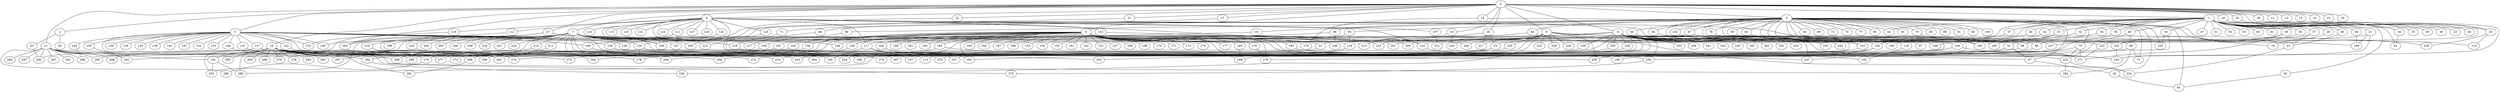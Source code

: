 
graph graphname {
    0 -- 1
0 -- 2
0 -- 3
0 -- 4
0 -- 5
0 -- 6
0 -- 7
0 -- 8
0 -- 9
0 -- 10
0 -- 11
0 -- 12
0 -- 13
0 -- 14
0 -- 15
0 -- 16
0 -- 17
0 -- 18
0 -- 19
0 -- 20
0 -- 21
0 -- 22
0 -- 23
0 -- 24
0 -- 25
0 -- 26
0 -- 27
0 -- 28
0 -- 260
1 -- 29
1 -- 30
1 -- 31
1 -- 32
1 -- 33
1 -- 34
1 -- 35
1 -- 36
1 -- 37
1 -- 38
1 -- 39
1 -- 40
1 -- 41
1 -- 42
1 -- 43
1 -- 44
1 -- 45
1 -- 46
1 -- 47
1 -- 48
1 -- 49
1 -- 50
1 -- 51
1 -- 52
1 -- 53
1 -- 54
1 -- 55
1 -- 56
1 -- 57
1 -- 58
1 -- 59
1 -- 60
1 -- 61
2 -- 62
2 -- 63
3 -- 64
3 -- 65
3 -- 66
3 -- 67
3 -- 68
3 -- 69
3 -- 70
3 -- 71
3 -- 72
3 -- 73
3 -- 74
3 -- 75
3 -- 76
3 -- 77
3 -- 78
3 -- 79
3 -- 80
3 -- 81
3 -- 82
3 -- 83
3 -- 84
3 -- 85
3 -- 86
3 -- 87
3 -- 88
3 -- 89
3 -- 90
3 -- 91
3 -- 92
3 -- 93
3 -- 94
3 -- 95
3 -- 96
3 -- 97
3 -- 98
3 -- 99
3 -- 100
3 -- 101
3 -- 102
3 -- 103
3 -- 104
3 -- 105
3 -- 106
4 -- 128
4 -- 107
4 -- 108
4 -- 109
4 -- 110
4 -- 111
4 -- 112
4 -- 113
4 -- 114
4 -- 115
4 -- 116
4 -- 117
4 -- 118
4 -- 119
4 -- 120
4 -- 121
4 -- 122
4 -- 123
4 -- 124
4 -- 125
4 -- 126
4 -- 127
5 -- 129
5 -- 130
5 -- 131
5 -- 132
5 -- 133
5 -- 134
5 -- 135
5 -- 136
5 -- 137
5 -- 138
5 -- 139
5 -- 140
5 -- 141
5 -- 142
5 -- 143
5 -- 144
5 -- 145
5 -- 146
5 -- 147
5 -- 148
5 -- 149
5 -- 150
5 -- 151
6 -- 152
6 -- 153
6 -- 154
6 -- 155
6 -- 156
6 -- 157
6 -- 158
6 -- 159
6 -- 160
6 -- 161
6 -- 162
6 -- 163
6 -- 164
6 -- 165
6 -- 166
6 -- 167
6 -- 168
6 -- 169
6 -- 170
6 -- 171
6 -- 172
6 -- 173
6 -- 174
6 -- 175
6 -- 176
6 -- 177
6 -- 178
6 -- 179
6 -- 180
6 -- 181
6 -- 182
6 -- 183
6 -- 184
6 -- 185
6 -- 186
6 -- 187
6 -- 188
6 -- 189
6 -- 190
6 -- 191
6 -- 192
6 -- 193
6 -- 122
7 -- 194
7 -- 195
7 -- 196
7 -- 197
7 -- 198
7 -- 199
7 -- 200
7 -- 201
7 -- 202
7 -- 203
7 -- 204
7 -- 205
7 -- 206
7 -- 207
7 -- 208
7 -- 209
7 -- 210
7 -- 211
7 -- 212
7 -- 213
7 -- 214
7 -- 215
7 -- 216
7 -- 217
7 -- 218
7 -- 219
7 -- 220
7 -- 221
7 -- 222
7 -- 223
7 -- 224
7 -- 108
7 -- 178
8 -- 225
8 -- 226
8 -- 227
8 -- 228
8 -- 229
8 -- 230
8 -- 231
8 -- 232
8 -- 233
8 -- 234
8 -- 235
8 -- 236
8 -- 237
8 -- 238
9 -- 256
9 -- 258
9 -- 259
9 -- 260
9 -- 261
9 -- 262
9 -- 257
9 -- 239
9 -- 240
9 -- 241
9 -- 242
9 -- 243
9 -- 244
9 -- 245
9 -- 246
9 -- 247
9 -- 248
9 -- 249
9 -- 250
9 -- 251
9 -- 252
9 -- 253
9 -- 254
9 -- 255
10 -- 263
10 -- 264
10 -- 265
10 -- 266
10 -- 267
10 -- 268
10 -- 269
10 -- 270
10 -- 271
10 -- 272
10 -- 273
10 -- 274
10 -- 275
10 -- 276
10 -- 277
10 -- 278
10 -- 279
10 -- 280
10 -- 281
10 -- 282
10 -- 283
10 -- 284
10 -- 285
10 -- 151
11 -- 288
11 -- 290
11 -- 291
11 -- 292
11 -- 293
11 -- 294
11 -- 289
11 -- 296
11 -- 297
11 -- 298
11 -- 295
11 -- 299
11 -- 286
11 -- 287
14 -- 175
14 -- 44
17 -- 212
18 -- 223
19 -- 230
19 -- 213
20 -- 25
21 -- 200
22 -- 149
25 -- 114
25 -- 238
26 -- 53
26 -- 227
26 -- 213
27 -- 260
27 -- 87
27 -- 31
28 -- 240
29 -- 79
30 -- 105
30 -- 179
31 -- 292
32 -- 98
33 -- 76
33 -- 248
34 -- 42
36 -- 88
37 -- 209
37 -- 83
38 -- 267
41 -- 122
41 -- 240
41 -- 199
46 -- 83
48 -- 159
49 -- 68
49 -- 222
50 -- 94
52 -- 190
53 -- 274
53 -- 290
56 -- 232
57 -- 201
58 -- 199
59 -- 271
59 -- 237
59 -- 195
63 -- 290
64 -- 264
66 -- 255
66 -- 244
67 -- 215
67 -- 97
68 -- 284
68 -- 73
68 -- 189
70 -- 195
71 -- 218
75 -- 293
75 -- 222
75 -- 271
76 -- 87
76 -- 296
76 -- 278
78 -- 259
82 -- 106
83 -- 234
84 -- 103
84 -- 134
86 -- 217
87 -- 92
88 -- 229
90 -- 247
92 -- 94
93 -- 119
93 -- 136
96 -- 146
96 -- 166
98 -- 193
99 -- 109
101 -- 117
102 -- 118
103 -- 113
104 -- 271
104 -- 145
107 -- 231
109 -- 202
111 -- 197
111 -- 140
112 -- 295
116 -- 132
117 -- 145
117 -- 233
117 -- 157
117 -- 257
118 -- 192
119 -- 263
122 -- 271
123 -- 158
123 -- 246
125 -- 229
126 -- 138
131 -- 194
134 -- 254
134 -- 178
137 -- 203
137 -- 249
138 -- 247
142 -- 172
144 -- 286
148 -- 207
149 -- 243
150 -- 292
151 -- 280
151 -- 203
156 -- 277
158 -- 210
159 -- 196
159 -- 186
160 -- 279
163 -- 268
163 -- 240
164 -- 193
164 -- 280
165 -- 189
176 -- 179
185 -- 222
191 -- 298
194 -- 236
211 -- 288
214 -- 288
218 -- 259
219 -- 279
220 -- 274
222 -- 284
222 -- 234
223 -- 271
232 -- 240
235 -- 273
239 -- 272
250 -- 269
256 -- 299
259 -- 275
268 -- 281
279 -- 289

}
